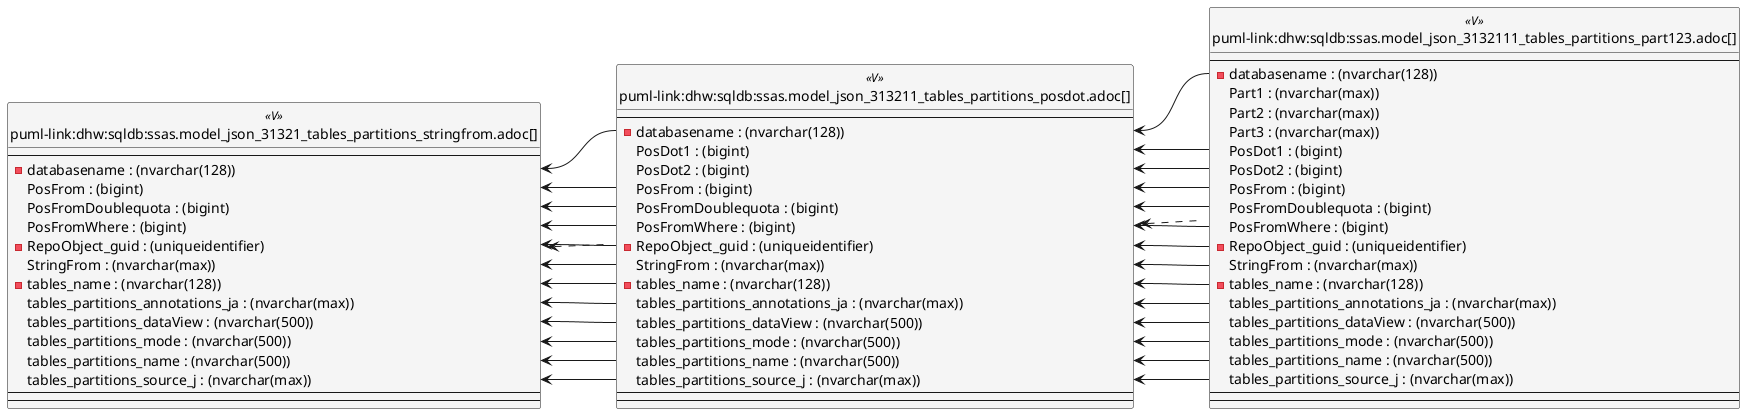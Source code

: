 @startuml
left to right direction
'top to bottom direction
hide circle
'avoide "." issues:
set namespaceSeparator none


skinparam class {
  BackgroundColor White
  BackgroundColor<<FN>> Yellow
  BackgroundColor<<FS>> Yellow
  BackgroundColor<<FT>> LightGray
  BackgroundColor<<IF>> Yellow
  BackgroundColor<<IS>> Yellow
  BackgroundColor<<P>> Aqua
  BackgroundColor<<PC>> Aqua
  BackgroundColor<<SN>> Yellow
  BackgroundColor<<SO>> SlateBlue
  BackgroundColor<<TF>> LightGray
  BackgroundColor<<TR>> Tomato
  BackgroundColor<<U>> White
  BackgroundColor<<V>> WhiteSmoke
  BackgroundColor<<X>> Aqua
  BackgroundColor<<external>> AliceBlue
}


entity "puml-link:dhw:sqldb:ssas.model_json_31321_tables_partitions_stringfrom.adoc[]" as ssas.model_json_31321_tables_partitions_StringFrom << V >> {
  --
  - databasename : (nvarchar(128))
  PosFrom : (bigint)
  PosFromDoublequota : (bigint)
  PosFromWhere : (bigint)
  - RepoObject_guid : (uniqueidentifier)
  StringFrom : (nvarchar(max))
  - tables_name : (nvarchar(128))
  tables_partitions_annotations_ja : (nvarchar(max))
  tables_partitions_dataView : (nvarchar(500))
  tables_partitions_mode : (nvarchar(500))
  tables_partitions_name : (nvarchar(500))
  tables_partitions_source_j : (nvarchar(max))
  --
  --
}

entity "puml-link:dhw:sqldb:ssas.model_json_313211_tables_partitions_posdot.adoc[]" as ssas.model_json_313211_tables_partitions_PosDot << V >> {
  --
  - databasename : (nvarchar(128))
  PosDot1 : (bigint)
  PosDot2 : (bigint)
  PosFrom : (bigint)
  PosFromDoublequota : (bigint)
  PosFromWhere : (bigint)
  - RepoObject_guid : (uniqueidentifier)
  StringFrom : (nvarchar(max))
  - tables_name : (nvarchar(128))
  tables_partitions_annotations_ja : (nvarchar(max))
  tables_partitions_dataView : (nvarchar(500))
  tables_partitions_mode : (nvarchar(500))
  tables_partitions_name : (nvarchar(500))
  tables_partitions_source_j : (nvarchar(max))
  --
  --
}

entity "puml-link:dhw:sqldb:ssas.model_json_3132111_tables_partitions_part123.adoc[]" as ssas.model_json_3132111_tables_partitions_Part123 << V >> {
  --
  - databasename : (nvarchar(128))
  Part1 : (nvarchar(max))
  Part2 : (nvarchar(max))
  Part3 : (nvarchar(max))
  PosDot1 : (bigint)
  PosDot2 : (bigint)
  PosFrom : (bigint)
  PosFromDoublequota : (bigint)
  PosFromWhere : (bigint)
  - RepoObject_guid : (uniqueidentifier)
  StringFrom : (nvarchar(max))
  - tables_name : (nvarchar(128))
  tables_partitions_annotations_ja : (nvarchar(max))
  tables_partitions_dataView : (nvarchar(500))
  tables_partitions_mode : (nvarchar(500))
  tables_partitions_name : (nvarchar(500))
  tables_partitions_source_j : (nvarchar(max))
  --
  --
}

ssas.model_json_31321_tables_partitions_StringFrom <.. ssas.model_json_313211_tables_partitions_PosDot
ssas.model_json_313211_tables_partitions_PosDot <.. ssas.model_json_3132111_tables_partitions_Part123
"ssas.model_json_31321_tables_partitions_StringFrom::databasename" <-- "ssas.model_json_313211_tables_partitions_PosDot::databasename"
"ssas.model_json_31321_tables_partitions_StringFrom::PosFrom" <-- "ssas.model_json_313211_tables_partitions_PosDot::PosFrom"
"ssas.model_json_31321_tables_partitions_StringFrom::PosFromDoublequota" <-- "ssas.model_json_313211_tables_partitions_PosDot::PosFromDoublequota"
"ssas.model_json_31321_tables_partitions_StringFrom::PosFromWhere" <-- "ssas.model_json_313211_tables_partitions_PosDot::PosFromWhere"
"ssas.model_json_31321_tables_partitions_StringFrom::RepoObject_guid" <-- "ssas.model_json_313211_tables_partitions_PosDot::RepoObject_guid"
"ssas.model_json_31321_tables_partitions_StringFrom::StringFrom" <-- "ssas.model_json_313211_tables_partitions_PosDot::StringFrom"
"ssas.model_json_31321_tables_partitions_StringFrom::tables_name" <-- "ssas.model_json_313211_tables_partitions_PosDot::tables_name"
"ssas.model_json_31321_tables_partitions_StringFrom::tables_partitions_annotations_ja" <-- "ssas.model_json_313211_tables_partitions_PosDot::tables_partitions_annotations_ja"
"ssas.model_json_31321_tables_partitions_StringFrom::tables_partitions_dataView" <-- "ssas.model_json_313211_tables_partitions_PosDot::tables_partitions_dataView"
"ssas.model_json_31321_tables_partitions_StringFrom::tables_partitions_mode" <-- "ssas.model_json_313211_tables_partitions_PosDot::tables_partitions_mode"
"ssas.model_json_31321_tables_partitions_StringFrom::tables_partitions_name" <-- "ssas.model_json_313211_tables_partitions_PosDot::tables_partitions_name"
"ssas.model_json_31321_tables_partitions_StringFrom::tables_partitions_source_j" <-- "ssas.model_json_313211_tables_partitions_PosDot::tables_partitions_source_j"
"ssas.model_json_313211_tables_partitions_PosDot::databasename" <-- "ssas.model_json_3132111_tables_partitions_Part123::databasename"
"ssas.model_json_313211_tables_partitions_PosDot::PosDot1" <-- "ssas.model_json_3132111_tables_partitions_Part123::PosDot1"
"ssas.model_json_313211_tables_partitions_PosDot::PosDot2" <-- "ssas.model_json_3132111_tables_partitions_Part123::PosDot2"
"ssas.model_json_313211_tables_partitions_PosDot::PosFrom" <-- "ssas.model_json_3132111_tables_partitions_Part123::PosFrom"
"ssas.model_json_313211_tables_partitions_PosDot::PosFromDoublequota" <-- "ssas.model_json_3132111_tables_partitions_Part123::PosFromDoublequota"
"ssas.model_json_313211_tables_partitions_PosDot::PosFromWhere" <-- "ssas.model_json_3132111_tables_partitions_Part123::PosFromWhere"
"ssas.model_json_313211_tables_partitions_PosDot::RepoObject_guid" <-- "ssas.model_json_3132111_tables_partitions_Part123::RepoObject_guid"
"ssas.model_json_313211_tables_partitions_PosDot::StringFrom" <-- "ssas.model_json_3132111_tables_partitions_Part123::StringFrom"
"ssas.model_json_313211_tables_partitions_PosDot::tables_name" <-- "ssas.model_json_3132111_tables_partitions_Part123::tables_name"
"ssas.model_json_313211_tables_partitions_PosDot::tables_partitions_annotations_ja" <-- "ssas.model_json_3132111_tables_partitions_Part123::tables_partitions_annotations_ja"
"ssas.model_json_313211_tables_partitions_PosDot::tables_partitions_dataView" <-- "ssas.model_json_3132111_tables_partitions_Part123::tables_partitions_dataView"
"ssas.model_json_313211_tables_partitions_PosDot::tables_partitions_mode" <-- "ssas.model_json_3132111_tables_partitions_Part123::tables_partitions_mode"
"ssas.model_json_313211_tables_partitions_PosDot::tables_partitions_name" <-- "ssas.model_json_3132111_tables_partitions_Part123::tables_partitions_name"
"ssas.model_json_313211_tables_partitions_PosDot::tables_partitions_source_j" <-- "ssas.model_json_3132111_tables_partitions_Part123::tables_partitions_source_j"
@enduml

